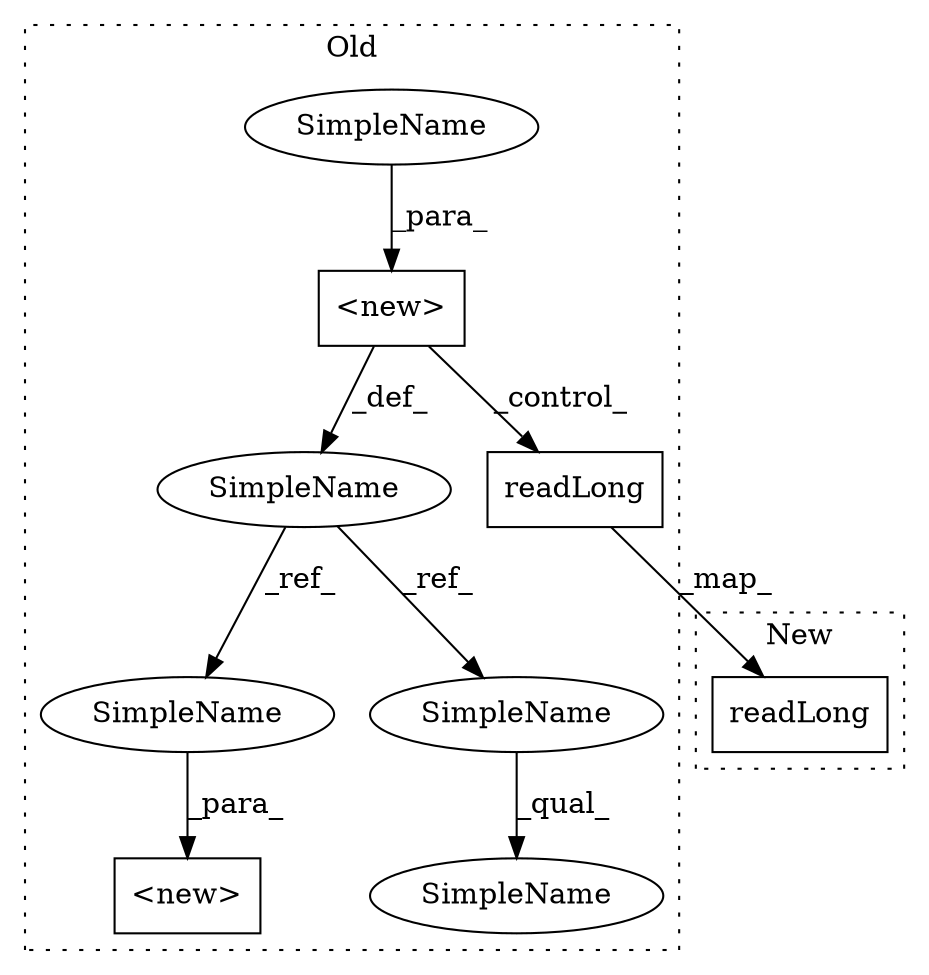 digraph G {
subgraph cluster0 {
1 [label="readLong" a="32" s="22638" l="10" shape="box"];
3 [label="<new>" a="3" s="22548" l="20" shape="box"];
4 [label="SimpleName" a="42" s="22541" l="4" shape="ellipse"];
5 [label="SimpleName" a="42" s="22596" l="11" shape="ellipse"];
6 [label="<new>" a="14" s="22690,22715" l="21,1" shape="box"];
7 [label="SimpleName" a="42" s="22711" l="4" shape="ellipse"];
8 [label="SimpleName" a="42" s="22596" l="4" shape="ellipse"];
9 [label="SimpleName" a="42" s="22557" l="10" shape="ellipse"];
label = "Old";
style="dotted";
}
subgraph cluster1 {
2 [label="readLong" a="32" s="22747" l="10" shape="box"];
label = "New";
style="dotted";
}
1 -> 2 [label="_map_"];
3 -> 1 [label="_control_"];
3 -> 4 [label="_def_"];
4 -> 7 [label="_ref_"];
4 -> 8 [label="_ref_"];
7 -> 6 [label="_para_"];
8 -> 5 [label="_qual_"];
9 -> 3 [label="_para_"];
}